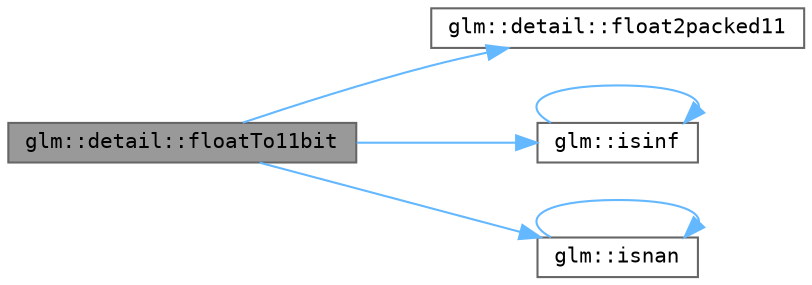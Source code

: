 digraph "glm::detail::floatTo11bit"
{
 // LATEX_PDF_SIZE
  bgcolor="transparent";
  edge [fontname=Terminal,fontsize=10,labelfontname=Helvetica,labelfontsize=10];
  node [fontname=Terminal,fontsize=10,shape=box,height=0.2,width=0.4];
  rankdir="LR";
  Node1 [label="glm::detail::floatTo11bit",height=0.2,width=0.4,color="gray40", fillcolor="grey60", style="filled", fontcolor="black",tooltip=" "];
  Node1 -> Node2 [color="steelblue1",style="solid"];
  Node2 [label="glm::detail::float2packed11",height=0.2,width=0.4,color="grey40", fillcolor="white", style="filled",URL="$namespaceglm_1_1detail.html#af3fe5d54f7627eb98c3493ee0a4b6fba",tooltip=" "];
  Node1 -> Node3 [color="steelblue1",style="solid"];
  Node3 [label="glm::isinf",height=0.2,width=0.4,color="grey40", fillcolor="white", style="filled",URL="$group__core__func__common.html#ga6dfda49bcedffb43ffe5d85307d732fa",tooltip=" "];
  Node3 -> Node3 [color="steelblue1",style="solid"];
  Node1 -> Node4 [color="steelblue1",style="solid"];
  Node4 [label="glm::isnan",height=0.2,width=0.4,color="grey40", fillcolor="white", style="filled",URL="$group__core__func__common.html#ga81f85e3c56f1f559034422b357c37e21",tooltip=" "];
  Node4 -> Node4 [color="steelblue1",style="solid"];
}
